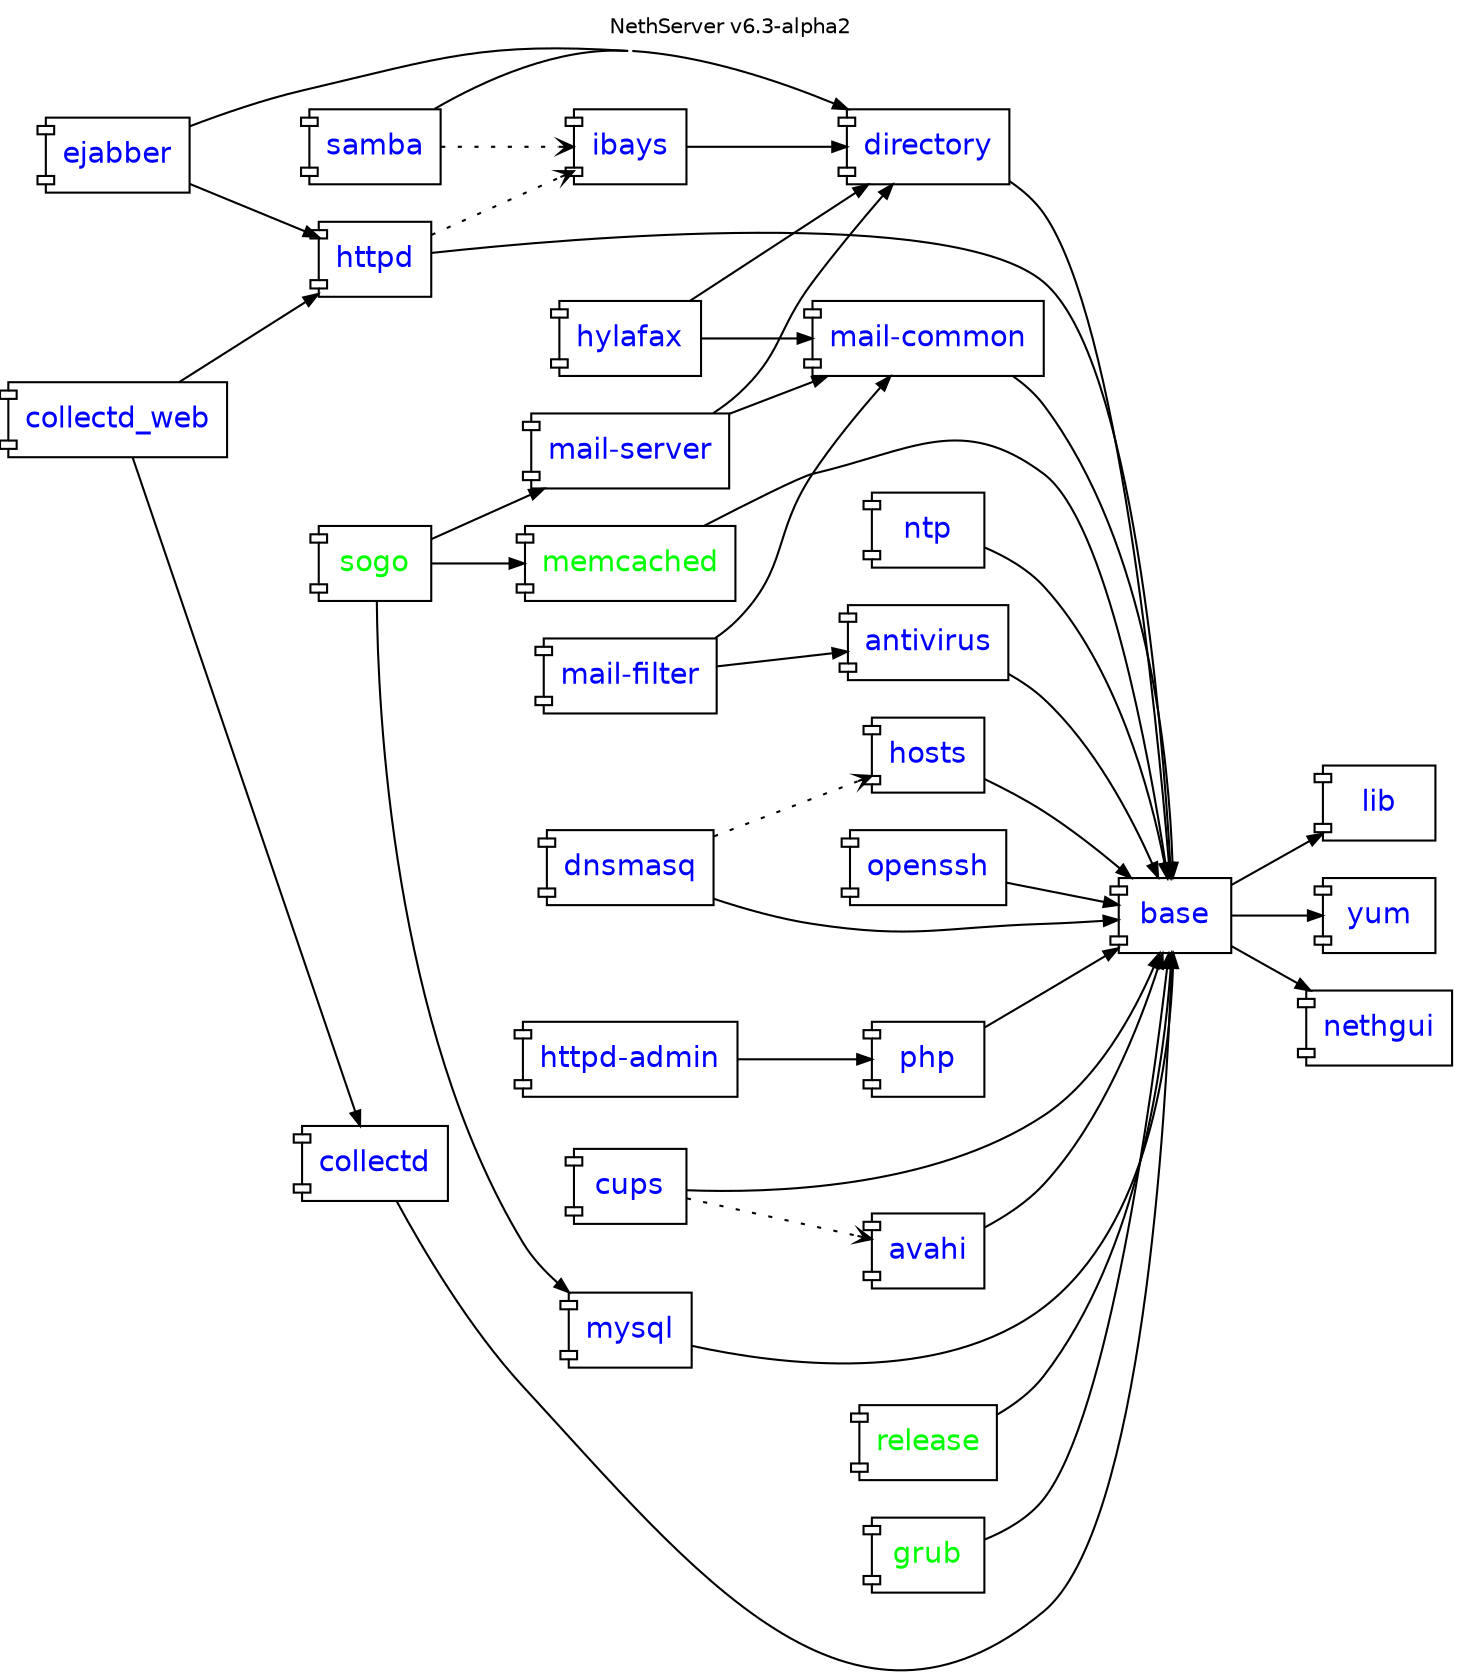 digraph "v6.3-alpha2" {
    rankdir = "LR"; compound = true; concentrate = true; fontname = "Helvetica"; fontnames="svg"; fontsize=10.0; label="NethServer v6.3-alpha2"; labelloc = "t"

    node [shape="component",fontname="Helvetica"];
    edge [arrowsize=0.7];

    httpd_admin [fontcolor=blue,label="httpd-admin",URL="http://dev.nethesis.it/projects/nethserver/wiki/nethserver-httpd-admin"];
    base [fontcolor=blue,URL="http://dev.nethesis.it/projects/nethserver/wiki/nethserver-base"];
    directory [fontcolor=blue,URL="http://dev.nethesis.it/projects/nethserver/wiki/nethserver-directory"];    
    samba [fontcolor=blue,URL="http://dev.nethesis.it/projects/nethserver/wiki/nethserver-samba"];    
    ibays [fontcolor=blue,URL="http://dev.nethesis.it/projects/nethserver/wiki/nethserver-ibays"];    
    lib [fontcolor=blue,URL="http://dev.nethesis.it/projects/nethserver/wiki/nethserver-lib"];    
    httpd [fontcolor=blue,URL="http://dev.nethesis.it/projects/nethserver/wiki/nethserver-httpd"];    
    hosts [fontcolor=blue,URL="http://dev.nethesis.it/projects/nethserver/wiki/nethserver-hosts"];
    php [fontcolor=blue,URL="http://dev.nethesis.it/projects/nethserver/wiki/nethserver-php"];
    yum [fontcolor=blue,URL="http://dev.nethesis.it/projects/nethserver/wiki/nethserver-yum"];
    ntp [fontcolor=blue,URL="http://dev.nethesis.it/projects/nethserver/wiki/nethserver-ntp"];
    dnsmasq [fontcolor=blue,URL="http://dev.nethesis.it/projects/nethserver/wiki/nethserver-dnsmasq"];
    mails [label="mail-server",fontcolor=blue,URL="http://dev.nethesis.it/projects/nethserver/wiki/nethserver-mail-server"];
    mailf [label="mail-filter",fontcolor=blue,URL="http://dev.nethesis.it/projects/nethserver/wiki/nethserver-mail-filter"];
    mailc [label="mail-common",fontcolor=blue,URL="http://dev.nethesis.it/projects/nethserver/wiki/nethserver-mail-common"];
    nethgui [fontcolor=blue,URL="http://dev.nethesis.it/projects/nethgui"];    
    openssh [fontcolor=blue,URL="http://dev.nethesis.it/projects/nethserver/wiki/nethserver-openssh"];
    antivirus [fontcolor=blue,URL="http://dev.nethesis.it/projects/nethserver/wiki/nethserver-antivirus"];
    cups [fontcolor=blue,URL="http://dev.nethesis.it/projects/nethserver/wiki/nethserver-cups"];
    avahi [fontcolor=blue];
    ejabber [fontcolor=blue,URL="http://dev.nethesis.it/projects/nethserver/wiki/nethserver-ejabberd"];
    mysql [fontcolor=blue,URL="http://dev.nethesis.it/projects/nethserver/wiki/nethserver-mysql"];
    hylafax [fontcolor=blue,URL="http://dev.nethesis.it/projects/nethserver/wiki/nethserver-hylafax"];
    collectd [fontcolor=blue,URL="http://dev.nethesis.it/projects/nethserver/wiki/nethserver-collectd"];
    collectd_web [fontcolor=blue,URL="http://dev.nethesis.it/projects/nethserver/wiki/nethserver-collectd-web"];

    release [fontcolor=green,URL="https://dev.nethesis.it/projects/nethserver/wiki/nethserver-base/repository/nethserver-release"];
    grub [fontcolor=green,URL="https://dev.nethesis.it/projects/nethserver/wiki/nethserver-base/repository/nethserver-grub"];
    memcached [fontcolor=green,URL="https://dev.nethesis.it/projects/nethserver/wiki/nethserver/repository/nethserver-memcached"];
    sogo [fontcolor=green,URL="https://dev.nethesis.it/projects/nethserver/wiki/nethserver/repository/nethserver-sogo"];    

    
    base -> lib
    base -> nethgui
    openssh -> base
    directory -> base
    samba -> directory
    ibays -> directory
    httpd -> base
    httpd -> ibays [style=dotted,arrowhead=vee];
    dnsmasq -> hosts [style=dotted,arrowhead=vee];
    dnsmasq -> base
    hosts -> base
    httpd_admin -> php
    samba -> ibays [style=dotted,arrowhead=vee];
    base -> yum
    ntp -> base
    php -> base
    mails -> directory
    mails -> mailc
    mailf -> mailc
    mailf -> antivirus
    mailc -> base
    antivirus -> base
    release -> base
    grub -> base
    cups -> base
    avahi -> base
    cups -> avahi [style=dotted,arrowhead=vee];
    ejabber -> directory
    ejabber -> httpd
    mysql -> base
    hylafax -> directory
    hylafax -> mailc
    sogo -> memcached
    sogo -> mails
    sogo -> mysql
    memcached -> base
    collectd -> base
    collectd_web -> collectd
    collectd_web -> httpd

}
